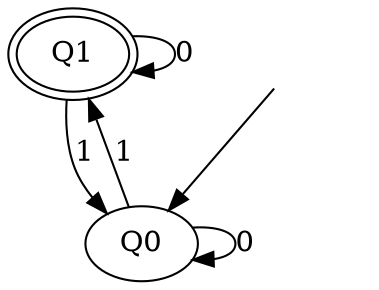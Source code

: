 digraph {
  Q1[peripheries=2]
  Q0->Q0[label="0"];
  Q0->Q1[label="1"];
  Q1->Q1[label="0"];
  Q1->Q0[label="1"];
  head [style=invis]
   head->Q0
}